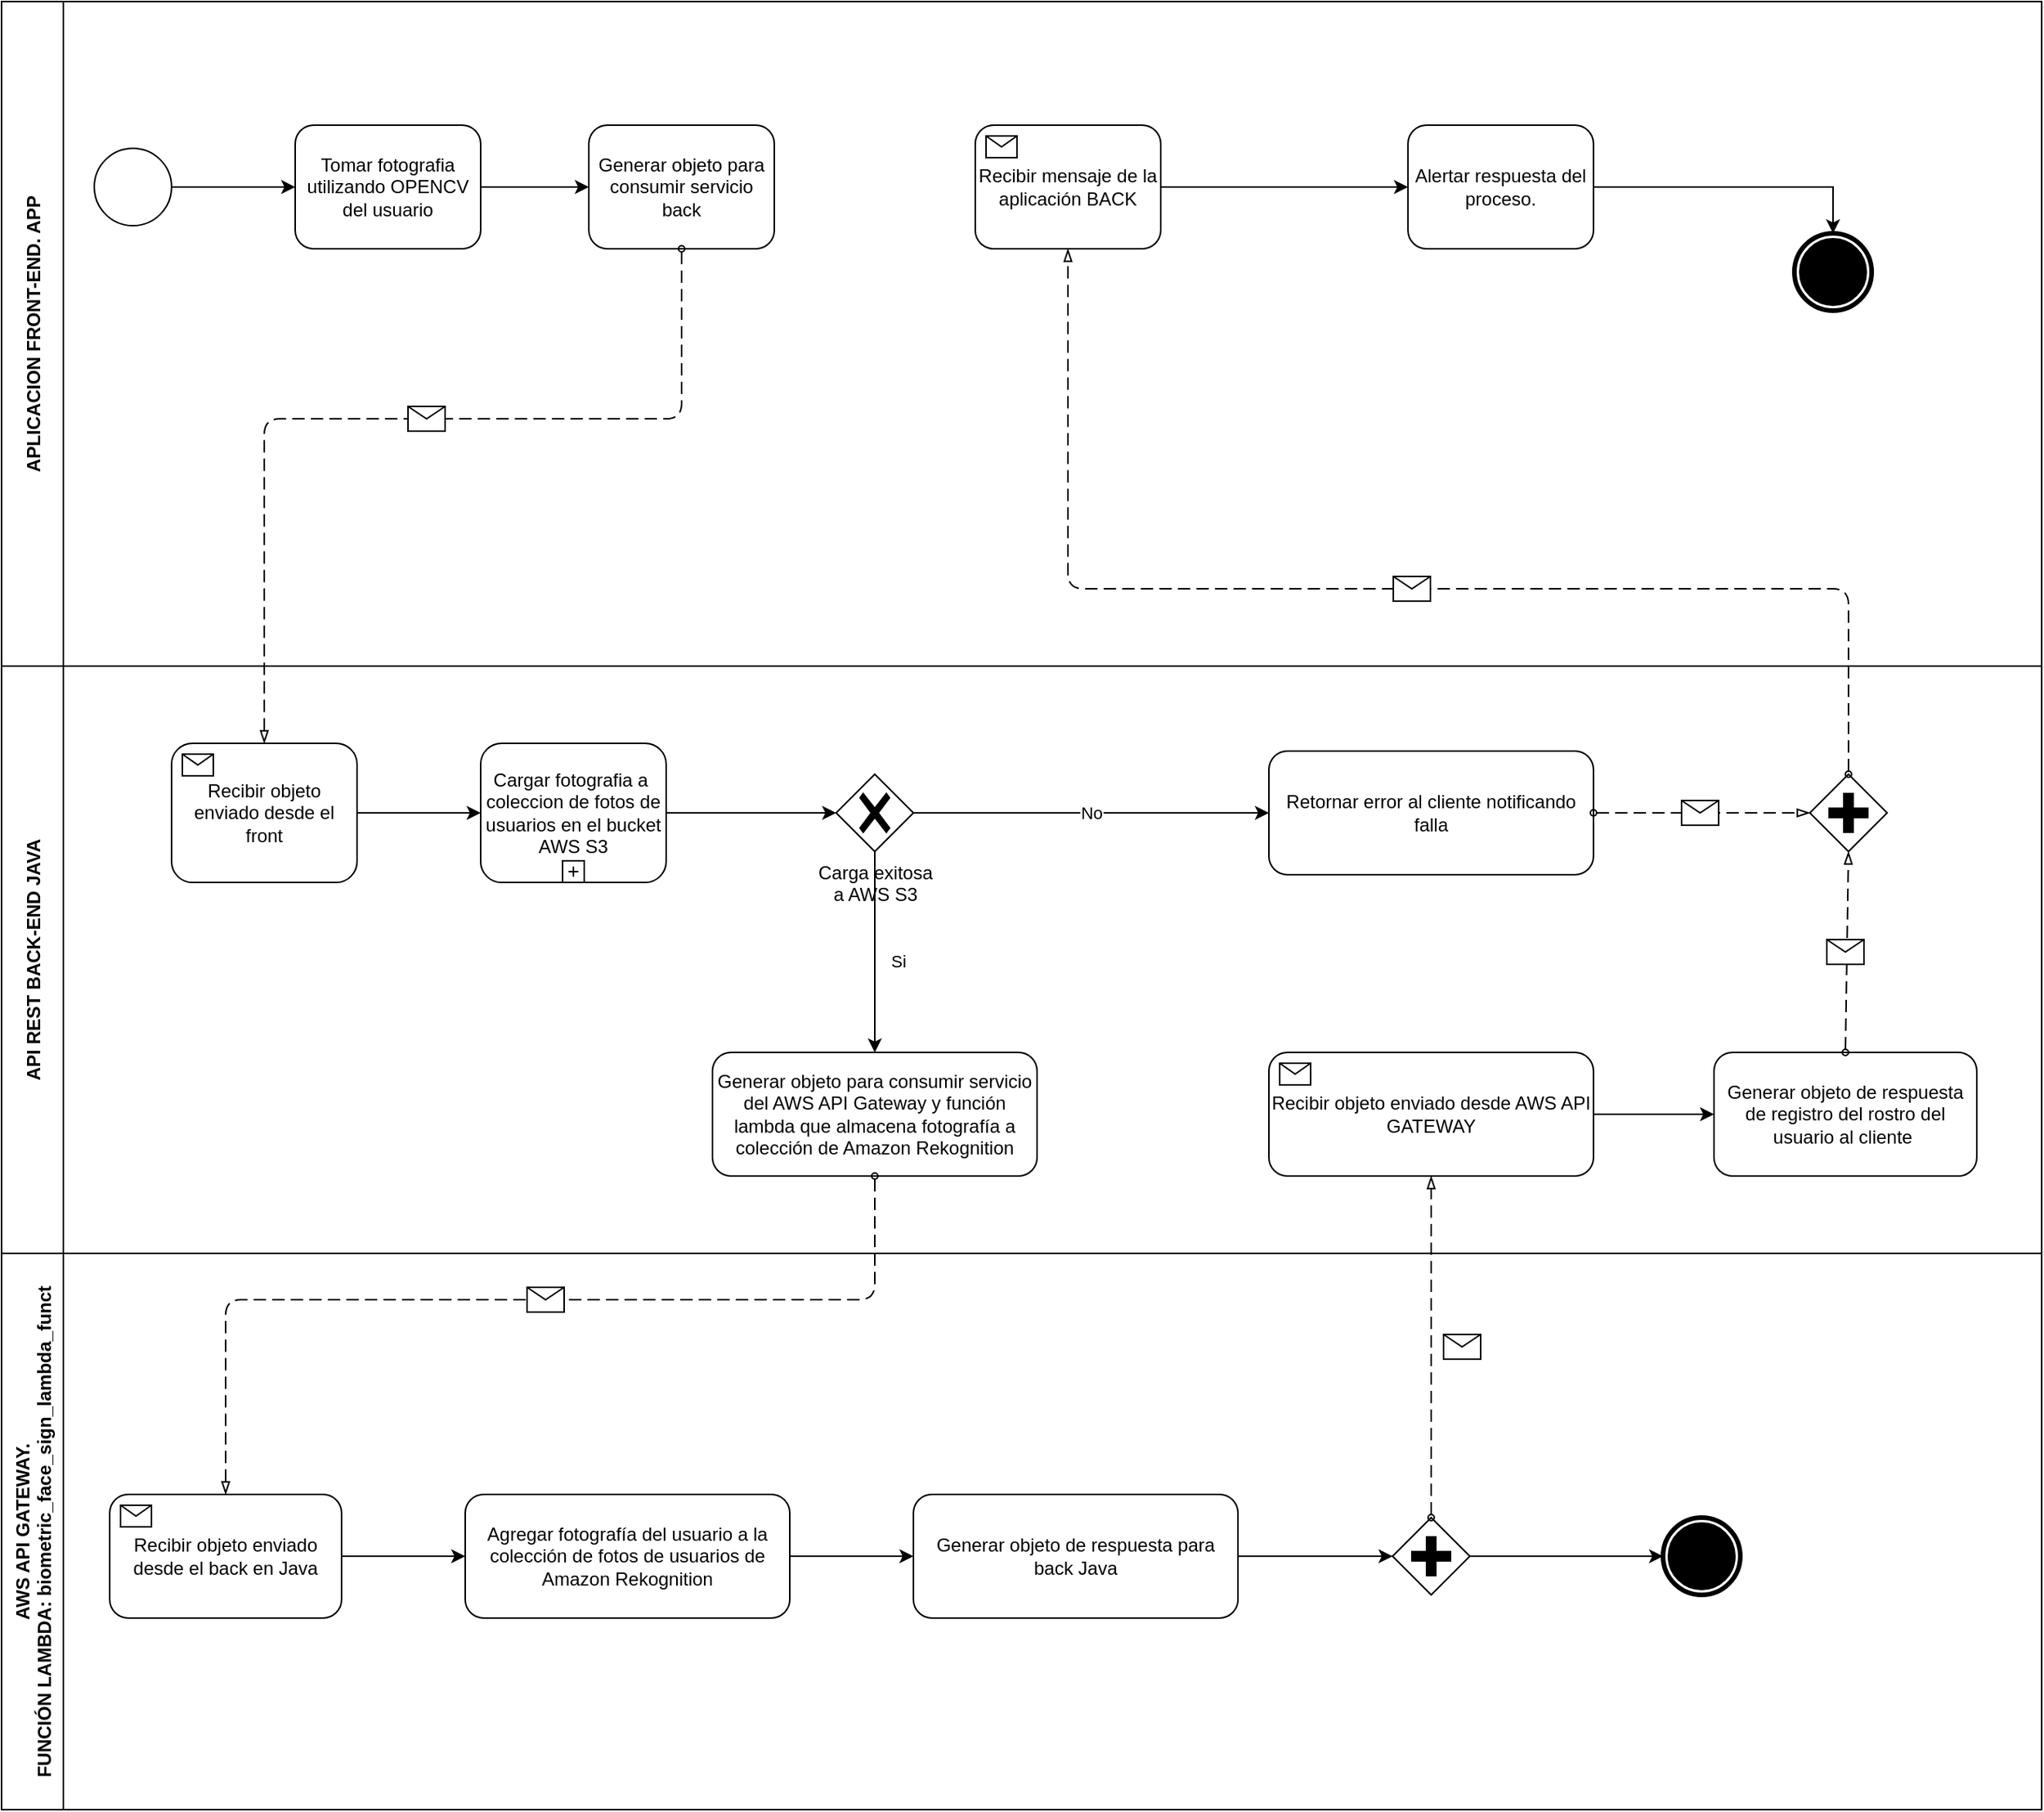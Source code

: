 <mxfile version="14.9.1" type="github">
  <diagram name="Page-1" id="2a216829-ef6e-dabb-86c1-c78162f3ba2b">
    <mxGraphModel dx="1021" dy="529" grid="1" gridSize="10" guides="1" tooltips="1" connect="1" arrows="1" fold="1" page="1" pageScale="1" pageWidth="850" pageHeight="1100" background="none" math="0" shadow="0">
      <root>
        <mxCell id="0" />
        <mxCell id="1" parent="0" />
        <mxCell id="7a84cebc1def654-14" value="Recibir mensaje de la aplicación BACK" style="html=1;whiteSpace=wrap;rounded=1;" parent="1" vertex="1">
          <mxGeometry x="780" y="250" width="120" height="80" as="geometry" />
        </mxCell>
        <mxCell id="7a84cebc1def654-15" value="" style="html=1;shape=message;" parent="7a84cebc1def654-14" vertex="1">
          <mxGeometry width="20" height="14" relative="1" as="geometry">
            <mxPoint x="7" y="7" as="offset" />
          </mxGeometry>
        </mxCell>
        <mxCell id="7a84cebc1def654-39" style="edgeStyle=orthogonalEdgeStyle;rounded=0;html=1;jettySize=auto;orthogonalLoop=1;" parent="1" source="7a84cebc1def654-2" edge="1">
          <mxGeometry relative="1" as="geometry">
            <mxPoint x="530" y="290" as="targetPoint" />
          </mxGeometry>
        </mxCell>
        <mxCell id="7a84cebc1def654-40" style="edgeStyle=orthogonalEdgeStyle;rounded=0;html=1;jettySize=auto;orthogonalLoop=1;entryX=0;entryY=0.5;entryDx=0;entryDy=0;" parent="1" source="7a84cebc1def654-14" target="gljZcddLvCCn_Omq8tP8-19" edge="1">
          <mxGeometry relative="1" as="geometry">
            <mxPoint x="970" y="290" as="targetPoint" />
          </mxGeometry>
        </mxCell>
        <mxCell id="gljZcddLvCCn_Omq8tP8-1" value="APLICACION FRONT-END. APP" style="swimlane;horizontal=0;startSize=40;" vertex="1" parent="1">
          <mxGeometry x="150" y="170" width="1320" height="430" as="geometry">
            <mxRectangle x="150" y="170" width="30" height="260" as="alternateBounds" />
          </mxGeometry>
        </mxCell>
        <mxCell id="gljZcddLvCCn_Omq8tP8-4" value="Generar objeto para consumir servicio back" style="shape=ext;rounded=1;html=1;whiteSpace=wrap;" vertex="1" parent="gljZcddLvCCn_Omq8tP8-1">
          <mxGeometry x="380" y="80" width="120" height="80" as="geometry" />
        </mxCell>
        <mxCell id="gljZcddLvCCn_Omq8tP8-2" value="API REST BACK-END JAVA" style="swimlane;horizontal=0;startSize=40;" vertex="1" parent="gljZcddLvCCn_Omq8tP8-1">
          <mxGeometry y="430" width="1320" height="380" as="geometry" />
        </mxCell>
        <mxCell id="7a84cebc1def654-20" value="Recibir objeto enviado desde el front" style="html=1;whiteSpace=wrap;rounded=1;" parent="gljZcddLvCCn_Omq8tP8-2" vertex="1">
          <mxGeometry x="110" y="50" width="120" height="90" as="geometry" />
        </mxCell>
        <mxCell id="7a84cebc1def654-21" value="" style="html=1;shape=message;" parent="7a84cebc1def654-20" vertex="1">
          <mxGeometry width="20" height="14" relative="1" as="geometry">
            <mxPoint x="7" y="7" as="offset" />
          </mxGeometry>
        </mxCell>
        <mxCell id="gljZcddLvCCn_Omq8tP8-7" value="Cargar fotografia a&amp;nbsp; coleccion de fotos de usuarios en el bucket AWS S3" style="html=1;whiteSpace=wrap;rounded=1;" vertex="1" parent="gljZcddLvCCn_Omq8tP8-2">
          <mxGeometry x="310" y="50" width="120" height="90" as="geometry" />
        </mxCell>
        <mxCell id="gljZcddLvCCn_Omq8tP8-8" value="" style="html=1;shape=plus;" vertex="1" parent="gljZcddLvCCn_Omq8tP8-7">
          <mxGeometry x="0.5" y="1" width="14" height="14" relative="1" as="geometry">
            <mxPoint x="-7" y="-14" as="offset" />
          </mxGeometry>
        </mxCell>
        <mxCell id="gljZcddLvCCn_Omq8tP8-9" style="edgeStyle=orthogonalEdgeStyle;rounded=0;html=1;jettySize=auto;orthogonalLoop=1;exitX=1;exitY=0.5;exitDx=0;exitDy=0;entryX=0;entryY=0.5;entryDx=0;entryDy=0;" edge="1" parent="gljZcddLvCCn_Omq8tP8-2" source="7a84cebc1def654-20" target="gljZcddLvCCn_Omq8tP8-7">
          <mxGeometry relative="1" as="geometry">
            <mxPoint x="290" y="55" as="sourcePoint" />
            <mxPoint x="290" y="145" as="targetPoint" />
          </mxGeometry>
        </mxCell>
        <mxCell id="gljZcddLvCCn_Omq8tP8-10" style="edgeStyle=orthogonalEdgeStyle;rounded=0;html=1;jettySize=auto;orthogonalLoop=1;exitX=1;exitY=0.5;exitDx=0;exitDy=0;entryX=0;entryY=0.5;entryDx=0;entryDy=0;entryPerimeter=0;" edge="1" parent="gljZcddLvCCn_Omq8tP8-2" source="gljZcddLvCCn_Omq8tP8-7" target="gljZcddLvCCn_Omq8tP8-13">
          <mxGeometry relative="1" as="geometry">
            <mxPoint x="490" y="95.0" as="sourcePoint" />
            <mxPoint x="580" y="89.41" as="targetPoint" />
          </mxGeometry>
        </mxCell>
        <mxCell id="gljZcddLvCCn_Omq8tP8-13" value="Carga exitosa &lt;br&gt;a AWS S3" style="points=[[0.25,0.25,0],[0.5,0,0],[0.75,0.25,0],[1,0.5,0],[0.75,0.75,0],[0.5,1,0],[0.25,0.75,0],[0,0.5,0]];shape=mxgraph.bpmn.gateway2;html=1;verticalLabelPosition=bottom;labelBackgroundColor=#ffffff;verticalAlign=top;align=center;perimeter=rhombusPerimeter;outlineConnect=0;outline=none;symbol=none;gwType=exclusive;" vertex="1" parent="gljZcddLvCCn_Omq8tP8-2">
          <mxGeometry x="540" y="70" width="50" height="50" as="geometry" />
        </mxCell>
        <mxCell id="gljZcddLvCCn_Omq8tP8-14" value="Si" style="edgeStyle=orthogonalEdgeStyle;rounded=0;html=1;jettySize=auto;orthogonalLoop=1;exitX=0.5;exitY=1;exitDx=0;exitDy=0;exitPerimeter=0;entryX=0.5;entryY=0;entryDx=0;entryDy=0;" edge="1" parent="gljZcddLvCCn_Omq8tP8-2" source="gljZcddLvCCn_Omq8tP8-13" target="gljZcddLvCCn_Omq8tP8-15">
          <mxGeometry x="0.077" y="15" relative="1" as="geometry">
            <mxPoint x="615" y="130" as="sourcePoint" />
            <mxPoint x="580" y="180" as="targetPoint" />
            <Array as="points">
              <mxPoint x="565" y="200" />
            </Array>
            <mxPoint y="1" as="offset" />
          </mxGeometry>
        </mxCell>
        <mxCell id="gljZcddLvCCn_Omq8tP8-17" value="Retornar error al cliente notificando falla" style="shape=ext;rounded=1;html=1;whiteSpace=wrap;" vertex="1" parent="gljZcddLvCCn_Omq8tP8-2">
          <mxGeometry x="820" y="55" width="210" height="80" as="geometry" />
        </mxCell>
        <mxCell id="gljZcddLvCCn_Omq8tP8-16" value="No" style="edgeStyle=orthogonalEdgeStyle;rounded=0;html=1;jettySize=auto;orthogonalLoop=1;exitX=1;exitY=0.5;exitDx=0;exitDy=0;exitPerimeter=0;entryX=0;entryY=0.5;entryDx=0;entryDy=0;" edge="1" parent="gljZcddLvCCn_Omq8tP8-2" source="gljZcddLvCCn_Omq8tP8-13" target="gljZcddLvCCn_Omq8tP8-17">
          <mxGeometry relative="1" as="geometry">
            <mxPoint x="540" y="105.0" as="sourcePoint" />
            <mxPoint x="520" y="200" as="targetPoint" />
          </mxGeometry>
        </mxCell>
        <mxCell id="gljZcddLvCCn_Omq8tP8-23" value="" style="points=[[0.25,0.25,0],[0.5,0,0],[0.75,0.25,0],[1,0.5,0],[0.75,0.75,0],[0.5,1,0],[0.25,0.75,0],[0,0.5,0]];shape=mxgraph.bpmn.gateway2;html=1;verticalLabelPosition=bottom;labelBackgroundColor=#ffffff;verticalAlign=top;align=center;perimeter=rhombusPerimeter;outlineConnect=0;outline=none;symbol=none;gwType=parallel;" vertex="1" parent="gljZcddLvCCn_Omq8tP8-2">
          <mxGeometry x="1170" y="70" width="50" height="50" as="geometry" />
        </mxCell>
        <mxCell id="gljZcddLvCCn_Omq8tP8-21" value="" style="endArrow=blockThin;html=1;labelPosition=left;verticalLabelPosition=middle;align=right;verticalAlign=middle;dashed=1;dashPattern=8 4;endFill=0;startArrow=oval;startFill=0;endSize=6;startSize=4;entryX=0;entryY=0.5;entryDx=0;entryDy=0;entryPerimeter=0;exitX=1;exitY=0.5;exitDx=0;exitDy=0;" edge="1" parent="gljZcddLvCCn_Omq8tP8-2" source="gljZcddLvCCn_Omq8tP8-17" target="gljZcddLvCCn_Omq8tP8-23">
          <mxGeometry relative="1" as="geometry">
            <mxPoint x="860" y="100" as="sourcePoint" />
            <mxPoint x="1210" y="140" as="targetPoint" />
            <Array as="points" />
          </mxGeometry>
        </mxCell>
        <mxCell id="gljZcddLvCCn_Omq8tP8-22" value="" style="shape=message;html=1;outlineConnect=0;labelPosition=left;verticalLabelPosition=middle;align=right;verticalAlign=middle;spacingRight=5;labelBackgroundColor=#ffffff;" vertex="1" parent="gljZcddLvCCn_Omq8tP8-21">
          <mxGeometry width="24" height="16" relative="1" as="geometry">
            <mxPoint x="-13" y="-8" as="offset" />
          </mxGeometry>
        </mxCell>
        <mxCell id="gljZcddLvCCn_Omq8tP8-15" value="Generar objeto para consumir servicio del AWS API Gateway y función lambda que almacena fotografía a colección de Amazon Rekognition" style="shape=ext;rounded=1;html=1;whiteSpace=wrap;" vertex="1" parent="gljZcddLvCCn_Omq8tP8-2">
          <mxGeometry x="460" y="250" width="210" height="80" as="geometry" />
        </mxCell>
        <mxCell id="gljZcddLvCCn_Omq8tP8-54" value="Recibir objeto enviado desde AWS API GATEWAY" style="html=1;whiteSpace=wrap;rounded=1;" vertex="1" parent="gljZcddLvCCn_Omq8tP8-2">
          <mxGeometry x="820" y="250" width="210" height="80" as="geometry" />
        </mxCell>
        <mxCell id="gljZcddLvCCn_Omq8tP8-55" value="" style="html=1;shape=message;" vertex="1" parent="gljZcddLvCCn_Omq8tP8-54">
          <mxGeometry width="20" height="14" relative="1" as="geometry">
            <mxPoint x="7" y="7" as="offset" />
          </mxGeometry>
        </mxCell>
        <mxCell id="gljZcddLvCCn_Omq8tP8-63" value="Generar objeto de respuesta de registro del rostro del usuario al cliente&amp;nbsp;" style="shape=ext;rounded=1;html=1;whiteSpace=wrap;" vertex="1" parent="gljZcddLvCCn_Omq8tP8-2">
          <mxGeometry x="1108" y="250" width="170" height="80" as="geometry" />
        </mxCell>
        <mxCell id="gljZcddLvCCn_Omq8tP8-64" style="edgeStyle=orthogonalEdgeStyle;rounded=0;html=1;jettySize=auto;orthogonalLoop=1;exitX=1;exitY=0.5;exitDx=0;exitDy=0;entryX=0;entryY=0.5;entryDx=0;entryDy=0;" edge="1" parent="gljZcddLvCCn_Omq8tP8-2" source="gljZcddLvCCn_Omq8tP8-54" target="gljZcddLvCCn_Omq8tP8-63">
          <mxGeometry relative="1" as="geometry">
            <mxPoint x="1030" y="370.0" as="sourcePoint" />
            <mxPoint x="1140" y="370.0" as="targetPoint" />
          </mxGeometry>
        </mxCell>
        <mxCell id="gljZcddLvCCn_Omq8tP8-65" value="" style="endArrow=blockThin;html=1;labelPosition=left;verticalLabelPosition=middle;align=right;verticalAlign=middle;dashed=1;dashPattern=8 4;endFill=0;startArrow=oval;startFill=0;endSize=6;startSize=4;entryX=0.5;entryY=1;entryDx=0;entryDy=0;entryPerimeter=0;exitX=0.5;exitY=0;exitDx=0;exitDy=0;" edge="1" parent="gljZcddLvCCn_Omq8tP8-2" source="gljZcddLvCCn_Omq8tP8-63" target="gljZcddLvCCn_Omq8tP8-23">
          <mxGeometry relative="1" as="geometry">
            <mxPoint x="1040" y="105.0" as="sourcePoint" />
            <mxPoint x="1180" y="105.0" as="targetPoint" />
            <Array as="points" />
          </mxGeometry>
        </mxCell>
        <mxCell id="gljZcddLvCCn_Omq8tP8-66" value="" style="shape=message;html=1;outlineConnect=0;labelPosition=left;verticalLabelPosition=middle;align=right;verticalAlign=middle;spacingRight=5;labelBackgroundColor=#ffffff;" vertex="1" parent="gljZcddLvCCn_Omq8tP8-65">
          <mxGeometry width="24" height="16" relative="1" as="geometry">
            <mxPoint x="-13" y="-8" as="offset" />
          </mxGeometry>
        </mxCell>
        <mxCell id="gljZcddLvCCn_Omq8tP8-11" value="" style="endArrow=blockThin;html=1;labelPosition=left;verticalLabelPosition=middle;align=right;verticalAlign=middle;dashed=1;dashPattern=8 4;endFill=0;startArrow=oval;startFill=0;endSize=6;startSize=4;exitX=0.5;exitY=1;exitDx=0;exitDy=0;entryX=0.5;entryY=0;entryDx=0;entryDy=0;" edge="1" parent="gljZcddLvCCn_Omq8tP8-1" source="gljZcddLvCCn_Omq8tP8-4" target="7a84cebc1def654-20">
          <mxGeometry relative="1" as="geometry">
            <mxPoint x="280" y="270" as="sourcePoint" />
            <mxPoint x="440" y="270" as="targetPoint" />
            <Array as="points">
              <mxPoint x="440" y="270" />
              <mxPoint x="170" y="270" />
            </Array>
          </mxGeometry>
        </mxCell>
        <mxCell id="gljZcddLvCCn_Omq8tP8-12" value="" style="shape=message;html=1;outlineConnect=0;labelPosition=left;verticalLabelPosition=middle;align=right;verticalAlign=middle;spacingRight=5;labelBackgroundColor=#ffffff;" vertex="1" parent="gljZcddLvCCn_Omq8tP8-11">
          <mxGeometry width="24" height="16" relative="1" as="geometry">
            <mxPoint x="8" y="-8" as="offset" />
          </mxGeometry>
        </mxCell>
        <mxCell id="gljZcddLvCCn_Omq8tP8-18" value="" style="points=[[0.145,0.145,0],[0.5,0,0],[0.855,0.145,0],[1,0.5,0],[0.855,0.855,0],[0.5,1,0],[0.145,0.855,0],[0,0.5,0]];shape=mxgraph.bpmn.event;html=1;verticalLabelPosition=bottom;labelBackgroundColor=#ffffff;verticalAlign=top;align=center;perimeter=ellipsePerimeter;outlineConnect=0;aspect=fixed;outline=end;symbol=terminate;" vertex="1" parent="gljZcddLvCCn_Omq8tP8-1">
          <mxGeometry x="1160" y="150" width="50" height="50" as="geometry" />
        </mxCell>
        <mxCell id="gljZcddLvCCn_Omq8tP8-19" value="Alertar respuesta del proceso." style="shape=ext;rounded=1;html=1;whiteSpace=wrap;" vertex="1" parent="gljZcddLvCCn_Omq8tP8-1">
          <mxGeometry x="910" y="80" width="120" height="80" as="geometry" />
        </mxCell>
        <mxCell id="gljZcddLvCCn_Omq8tP8-20" style="edgeStyle=orthogonalEdgeStyle;rounded=0;html=1;jettySize=auto;orthogonalLoop=1;exitX=1;exitY=0.5;exitDx=0;exitDy=0;entryX=0.5;entryY=0;entryDx=0;entryDy=0;entryPerimeter=0;" edge="1" parent="gljZcddLvCCn_Omq8tP8-1" source="gljZcddLvCCn_Omq8tP8-19" target="gljZcddLvCCn_Omq8tP8-18">
          <mxGeometry relative="1" as="geometry">
            <mxPoint x="850" y="130" as="sourcePoint" />
            <mxPoint x="920" y="130" as="targetPoint" />
          </mxGeometry>
        </mxCell>
        <mxCell id="7a84cebc1def654-1" value="" style="shape=mxgraph.bpmn.shape;html=1;verticalLabelPosition=bottom;labelBackgroundColor=#ffffff;verticalAlign=top;perimeter=ellipsePerimeter;outline=standard;symbol=general;" parent="gljZcddLvCCn_Omq8tP8-1" vertex="1">
          <mxGeometry x="60" y="95" width="50" height="50" as="geometry" />
        </mxCell>
        <mxCell id="7a84cebc1def654-2" value="Tomar fotografia utilizando OPENCV del usuario" style="shape=ext;rounded=1;html=1;whiteSpace=wrap;" parent="gljZcddLvCCn_Omq8tP8-1" vertex="1">
          <mxGeometry x="190" y="80" width="120" height="80" as="geometry" />
        </mxCell>
        <mxCell id="7a84cebc1def654-36" style="edgeStyle=orthogonalEdgeStyle;rounded=0;html=1;jettySize=auto;orthogonalLoop=1;" parent="gljZcddLvCCn_Omq8tP8-1" source="7a84cebc1def654-1" target="7a84cebc1def654-2" edge="1">
          <mxGeometry relative="1" as="geometry" />
        </mxCell>
        <mxCell id="gljZcddLvCCn_Omq8tP8-24" value="" style="endArrow=blockThin;html=1;labelPosition=left;verticalLabelPosition=middle;align=right;verticalAlign=middle;dashed=1;dashPattern=8 4;endFill=0;startArrow=oval;startFill=0;endSize=6;startSize=4;exitX=0.5;exitY=0;exitDx=0;exitDy=0;exitPerimeter=0;entryX=0.5;entryY=1;entryDx=0;entryDy=0;" edge="1" parent="1" source="gljZcddLvCCn_Omq8tP8-23" target="7a84cebc1def654-14">
          <mxGeometry relative="1" as="geometry">
            <mxPoint x="947" y="810.0" as="sourcePoint" />
            <mxPoint x="1060" y="490" as="targetPoint" />
            <Array as="points">
              <mxPoint x="1345" y="550" />
              <mxPoint x="840" y="550" />
            </Array>
          </mxGeometry>
        </mxCell>
        <mxCell id="gljZcddLvCCn_Omq8tP8-25" value="" style="shape=message;html=1;outlineConnect=0;labelPosition=left;verticalLabelPosition=middle;align=right;verticalAlign=middle;spacingRight=5;labelBackgroundColor=#ffffff;" vertex="1" parent="gljZcddLvCCn_Omq8tP8-24">
          <mxGeometry width="24" height="16" relative="1" as="geometry">
            <mxPoint x="8" y="-8" as="offset" />
          </mxGeometry>
        </mxCell>
        <mxCell id="gljZcddLvCCn_Omq8tP8-41" value="AWS API GATEWAY. &#xa;FUNCIÓN LAMBDA: biometric_face_sign_lambda_funct" style="swimlane;horizontal=0;startSize=40;" vertex="1" parent="1">
          <mxGeometry x="150" y="980" width="1320" height="360" as="geometry" />
        </mxCell>
        <mxCell id="gljZcddLvCCn_Omq8tP8-44" value="Recibir objeto enviado desde el back en Java" style="html=1;whiteSpace=wrap;rounded=1;" vertex="1" parent="gljZcddLvCCn_Omq8tP8-41">
          <mxGeometry x="70" y="156" width="150" height="80" as="geometry" />
        </mxCell>
        <mxCell id="gljZcddLvCCn_Omq8tP8-45" value="" style="html=1;shape=message;" vertex="1" parent="gljZcddLvCCn_Omq8tP8-44">
          <mxGeometry width="20" height="14" relative="1" as="geometry">
            <mxPoint x="7" y="7" as="offset" />
          </mxGeometry>
        </mxCell>
        <mxCell id="gljZcddLvCCn_Omq8tP8-48" value="Agregar fotografía del usuario a la colección de fotos de usuarios de Amazon Rekognition" style="shape=ext;rounded=1;html=1;whiteSpace=wrap;" vertex="1" parent="gljZcddLvCCn_Omq8tP8-41">
          <mxGeometry x="300" y="156" width="210" height="80" as="geometry" />
        </mxCell>
        <mxCell id="gljZcddLvCCn_Omq8tP8-49" style="edgeStyle=orthogonalEdgeStyle;rounded=0;html=1;jettySize=auto;orthogonalLoop=1;exitX=1;exitY=0.5;exitDx=0;exitDy=0;entryX=0;entryY=0.5;entryDx=0;entryDy=0;" edge="1" parent="gljZcddLvCCn_Omq8tP8-41" source="gljZcddLvCCn_Omq8tP8-44" target="gljZcddLvCCn_Omq8tP8-48">
          <mxGeometry relative="1" as="geometry">
            <mxPoint x="260" y="179.41" as="sourcePoint" />
            <mxPoint x="340" y="179.41" as="targetPoint" />
          </mxGeometry>
        </mxCell>
        <mxCell id="gljZcddLvCCn_Omq8tP8-50" value="Generar objeto de respuesta para back Java" style="shape=ext;rounded=1;html=1;whiteSpace=wrap;" vertex="1" parent="gljZcddLvCCn_Omq8tP8-41">
          <mxGeometry x="590" y="156" width="210" height="80" as="geometry" />
        </mxCell>
        <mxCell id="gljZcddLvCCn_Omq8tP8-51" style="edgeStyle=orthogonalEdgeStyle;rounded=0;html=1;jettySize=auto;orthogonalLoop=1;exitX=1;exitY=0.5;exitDx=0;exitDy=0;entryX=0;entryY=0.5;entryDx=0;entryDy=0;" edge="1" parent="gljZcddLvCCn_Omq8tP8-41" source="gljZcddLvCCn_Omq8tP8-48" target="gljZcddLvCCn_Omq8tP8-50">
          <mxGeometry relative="1" as="geometry">
            <mxPoint x="570" y="195.41" as="sourcePoint" />
            <mxPoint x="630" y="200" as="targetPoint" />
          </mxGeometry>
        </mxCell>
        <mxCell id="gljZcddLvCCn_Omq8tP8-58" value="" style="points=[[0.25,0.25,0],[0.5,0,0],[0.75,0.25,0],[1,0.5,0],[0.75,0.75,0],[0.5,1,0],[0.25,0.75,0],[0,0.5,0]];shape=mxgraph.bpmn.gateway2;html=1;verticalLabelPosition=bottom;labelBackgroundColor=#ffffff;verticalAlign=top;align=center;perimeter=rhombusPerimeter;outlineConnect=0;outline=none;symbol=none;gwType=parallel;" vertex="1" parent="gljZcddLvCCn_Omq8tP8-41">
          <mxGeometry x="900" y="171" width="50" height="50" as="geometry" />
        </mxCell>
        <mxCell id="gljZcddLvCCn_Omq8tP8-59" style="edgeStyle=orthogonalEdgeStyle;rounded=0;html=1;jettySize=auto;orthogonalLoop=1;exitX=1;exitY=0.5;exitDx=0;exitDy=0;entryX=0;entryY=0.5;entryDx=0;entryDy=0;entryPerimeter=0;" edge="1" parent="gljZcddLvCCn_Omq8tP8-41" source="gljZcddLvCCn_Omq8tP8-50" target="gljZcddLvCCn_Omq8tP8-58">
          <mxGeometry relative="1" as="geometry">
            <mxPoint x="850" y="208.82" as="sourcePoint" />
            <mxPoint x="945" y="196" as="targetPoint" />
          </mxGeometry>
        </mxCell>
        <mxCell id="gljZcddLvCCn_Omq8tP8-61" value="" style="points=[[0.145,0.145,0],[0.5,0,0],[0.855,0.145,0],[1,0.5,0],[0.855,0.855,0],[0.5,1,0],[0.145,0.855,0],[0,0.5,0]];shape=mxgraph.bpmn.event;html=1;verticalLabelPosition=bottom;labelBackgroundColor=#ffffff;verticalAlign=top;align=center;perimeter=ellipsePerimeter;outlineConnect=0;aspect=fixed;outline=end;symbol=terminate;" vertex="1" parent="gljZcddLvCCn_Omq8tP8-41">
          <mxGeometry x="1075" y="171" width="50" height="50" as="geometry" />
        </mxCell>
        <mxCell id="gljZcddLvCCn_Omq8tP8-62" style="edgeStyle=orthogonalEdgeStyle;rounded=0;html=1;jettySize=auto;orthogonalLoop=1;entryX=0;entryY=0.5;entryDx=0;entryDy=0;entryPerimeter=0;exitX=1;exitY=0.5;exitDx=0;exitDy=0;exitPerimeter=0;" edge="1" parent="gljZcddLvCCn_Omq8tP8-41" source="gljZcddLvCCn_Omq8tP8-58" target="gljZcddLvCCn_Omq8tP8-61">
          <mxGeometry relative="1" as="geometry">
            <mxPoint x="1020" y="196" as="sourcePoint" />
            <mxPoint x="960" y="206" as="targetPoint" />
          </mxGeometry>
        </mxCell>
        <mxCell id="gljZcddLvCCn_Omq8tP8-46" value="" style="endArrow=blockThin;html=1;labelPosition=left;verticalLabelPosition=middle;align=right;verticalAlign=middle;dashed=1;dashPattern=8 4;endFill=0;startArrow=oval;startFill=0;endSize=6;startSize=4;entryX=0.5;entryY=0;entryDx=0;entryDy=0;exitX=0.5;exitY=1;exitDx=0;exitDy=0;" edge="1" parent="1" target="gljZcddLvCCn_Omq8tP8-44" source="gljZcddLvCCn_Omq8tP8-15">
          <mxGeometry relative="1" as="geometry">
            <mxPoint x="650" y="890" as="sourcePoint" />
            <mxPoint x="450" y="840" as="targetPoint" />
            <Array as="points">
              <mxPoint x="715" y="1010" />
              <mxPoint x="295" y="1010" />
            </Array>
          </mxGeometry>
        </mxCell>
        <mxCell id="gljZcddLvCCn_Omq8tP8-47" value="" style="shape=message;html=1;outlineConnect=0;labelPosition=left;verticalLabelPosition=middle;align=right;verticalAlign=middle;spacingRight=5;labelBackgroundColor=#ffffff;" vertex="1" parent="gljZcddLvCCn_Omq8tP8-46">
          <mxGeometry width="24" height="16" relative="1" as="geometry">
            <mxPoint x="8" y="-8" as="offset" />
          </mxGeometry>
        </mxCell>
        <mxCell id="gljZcddLvCCn_Omq8tP8-56" value="" style="endArrow=blockThin;html=1;labelPosition=left;verticalLabelPosition=middle;align=right;verticalAlign=middle;dashed=1;dashPattern=8 4;endFill=0;startArrow=oval;startFill=0;endSize=6;startSize=4;entryX=0.5;entryY=1;entryDx=0;entryDy=0;exitX=0.5;exitY=0;exitDx=0;exitDy=0;exitPerimeter=0;" edge="1" parent="1" target="gljZcddLvCCn_Omq8tP8-54" source="gljZcddLvCCn_Omq8tP8-58">
          <mxGeometry relative="1" as="geometry">
            <mxPoint x="1170" y="800" as="sourcePoint" />
            <mxPoint x="915" y="810" as="targetPoint" />
            <Array as="points">
              <mxPoint x="1075" y="1040" />
            </Array>
          </mxGeometry>
        </mxCell>
        <mxCell id="gljZcddLvCCn_Omq8tP8-57" value="" style="shape=message;html=1;outlineConnect=0;labelPosition=left;verticalLabelPosition=middle;align=right;verticalAlign=middle;spacingRight=5;labelBackgroundColor=#ffffff;" vertex="1" parent="gljZcddLvCCn_Omq8tP8-56">
          <mxGeometry width="24" height="16" relative="1" as="geometry">
            <mxPoint x="8" y="-8" as="offset" />
          </mxGeometry>
        </mxCell>
      </root>
    </mxGraphModel>
  </diagram>
</mxfile>
